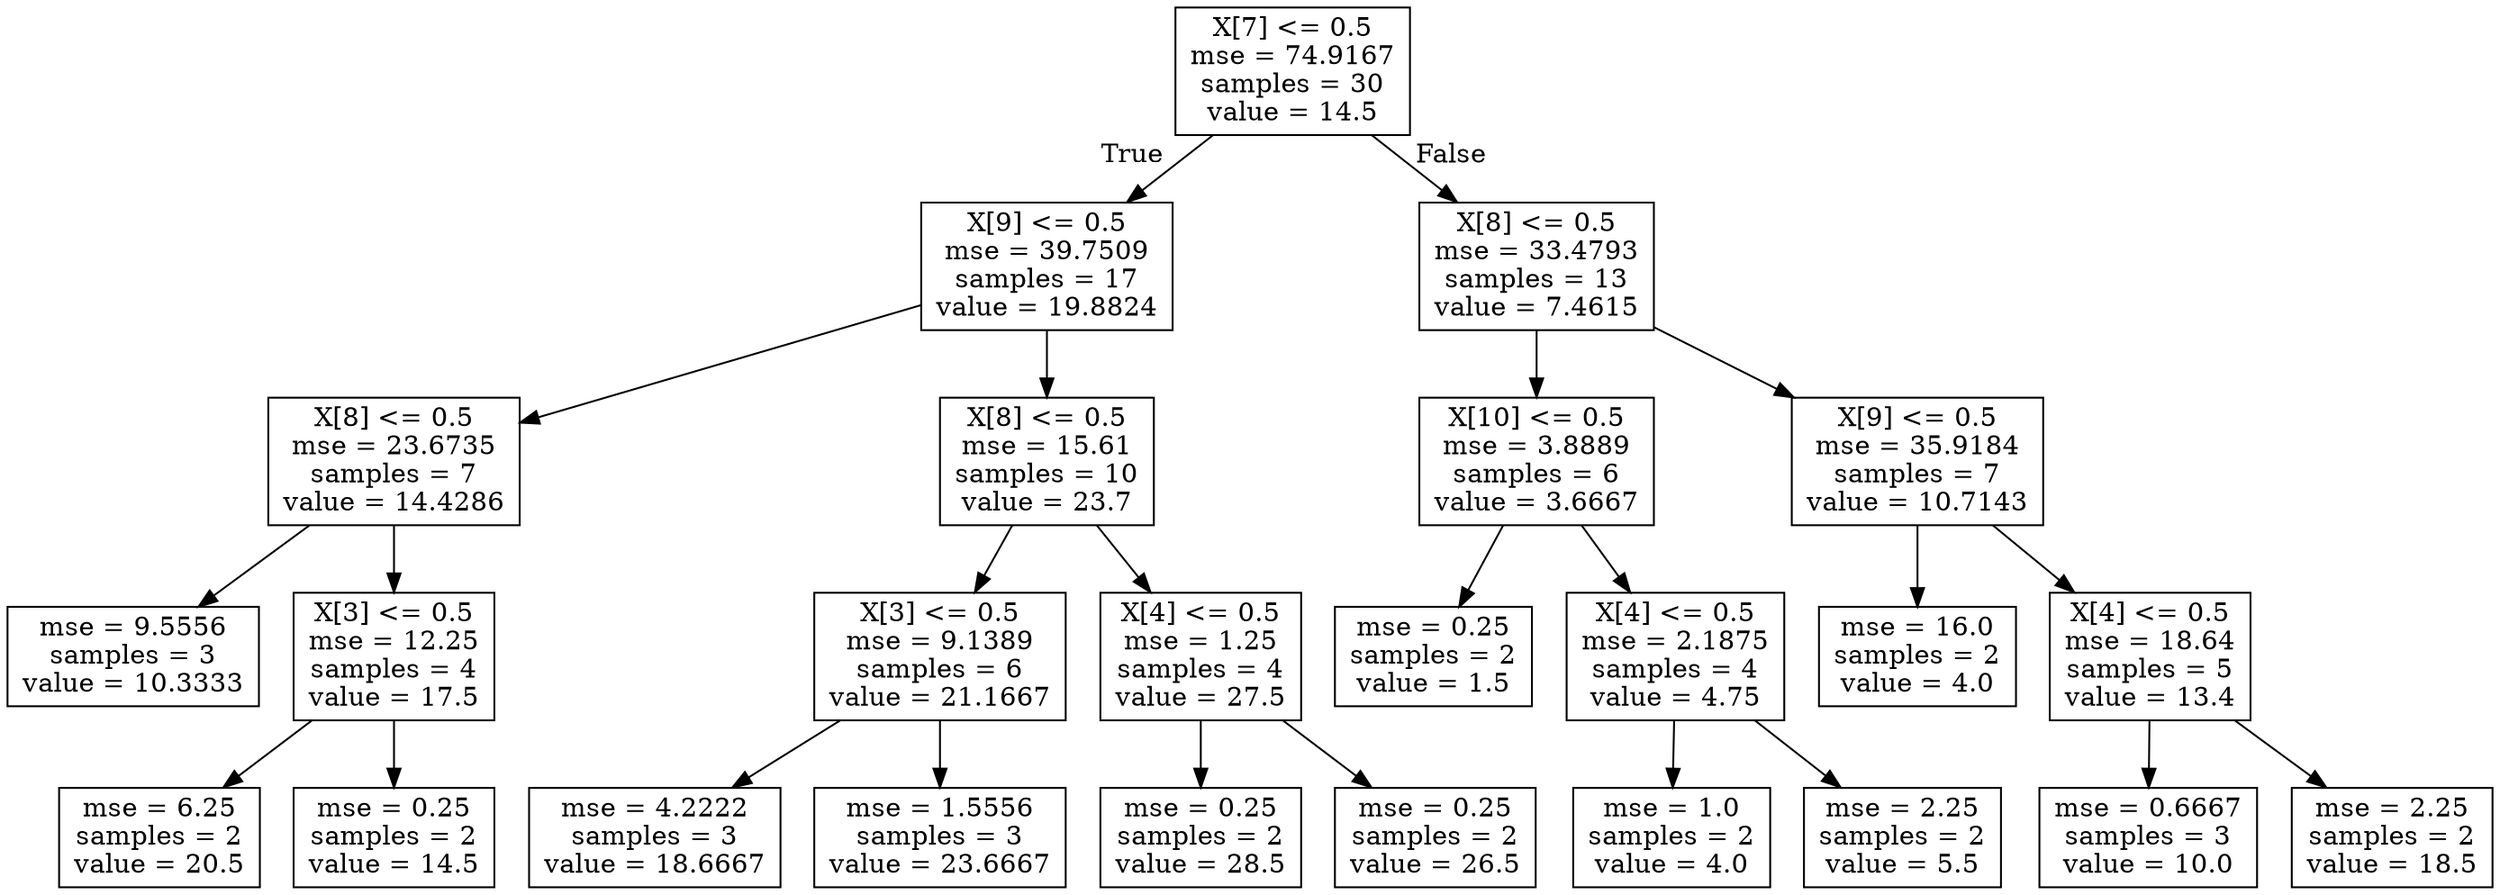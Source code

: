 digraph Tree {
node [shape=box] ;
0 [label="X[7] <= 0.5\nmse = 74.9167\nsamples = 30\nvalue = 14.5"] ;
1 [label="X[9] <= 0.5\nmse = 39.7509\nsamples = 17\nvalue = 19.8824"] ;
0 -> 1 [labeldistance=2.5, labelangle=45, headlabel="True"] ;
2 [label="X[8] <= 0.5\nmse = 23.6735\nsamples = 7\nvalue = 14.4286"] ;
1 -> 2 ;
3 [label="mse = 9.5556\nsamples = 3\nvalue = 10.3333"] ;
2 -> 3 ;
4 [label="X[3] <= 0.5\nmse = 12.25\nsamples = 4\nvalue = 17.5"] ;
2 -> 4 ;
5 [label="mse = 6.25\nsamples = 2\nvalue = 20.5"] ;
4 -> 5 ;
6 [label="mse = 0.25\nsamples = 2\nvalue = 14.5"] ;
4 -> 6 ;
7 [label="X[8] <= 0.5\nmse = 15.61\nsamples = 10\nvalue = 23.7"] ;
1 -> 7 ;
8 [label="X[3] <= 0.5\nmse = 9.1389\nsamples = 6\nvalue = 21.1667"] ;
7 -> 8 ;
9 [label="mse = 4.2222\nsamples = 3\nvalue = 18.6667"] ;
8 -> 9 ;
10 [label="mse = 1.5556\nsamples = 3\nvalue = 23.6667"] ;
8 -> 10 ;
11 [label="X[4] <= 0.5\nmse = 1.25\nsamples = 4\nvalue = 27.5"] ;
7 -> 11 ;
12 [label="mse = 0.25\nsamples = 2\nvalue = 28.5"] ;
11 -> 12 ;
13 [label="mse = 0.25\nsamples = 2\nvalue = 26.5"] ;
11 -> 13 ;
14 [label="X[8] <= 0.5\nmse = 33.4793\nsamples = 13\nvalue = 7.4615"] ;
0 -> 14 [labeldistance=2.5, labelangle=-45, headlabel="False"] ;
15 [label="X[10] <= 0.5\nmse = 3.8889\nsamples = 6\nvalue = 3.6667"] ;
14 -> 15 ;
16 [label="mse = 0.25\nsamples = 2\nvalue = 1.5"] ;
15 -> 16 ;
17 [label="X[4] <= 0.5\nmse = 2.1875\nsamples = 4\nvalue = 4.75"] ;
15 -> 17 ;
18 [label="mse = 1.0\nsamples = 2\nvalue = 4.0"] ;
17 -> 18 ;
19 [label="mse = 2.25\nsamples = 2\nvalue = 5.5"] ;
17 -> 19 ;
20 [label="X[9] <= 0.5\nmse = 35.9184\nsamples = 7\nvalue = 10.7143"] ;
14 -> 20 ;
21 [label="mse = 16.0\nsamples = 2\nvalue = 4.0"] ;
20 -> 21 ;
22 [label="X[4] <= 0.5\nmse = 18.64\nsamples = 5\nvalue = 13.4"] ;
20 -> 22 ;
23 [label="mse = 0.6667\nsamples = 3\nvalue = 10.0"] ;
22 -> 23 ;
24 [label="mse = 2.25\nsamples = 2\nvalue = 18.5"] ;
22 -> 24 ;
}